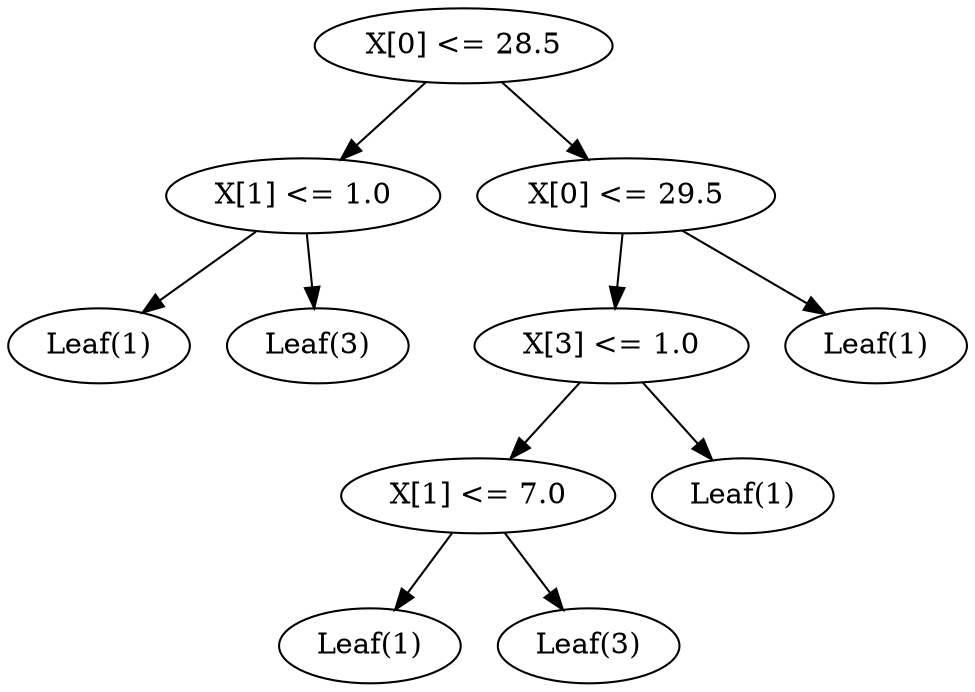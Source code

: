 digraph {
0 [label="X[0] <= 28.5"];
1 [label="X[1] <= 1.0"];
2 [label="Leaf(1)"];
1 -> 2;
3 [label="Leaf(3)"];
1 -> 3;
0 -> 1;
4 [label="X[0] <= 29.5"];
5 [label="X[3] <= 1.0"];
6 [label="X[1] <= 7.0"];
7 [label="Leaf(1)"];
6 -> 7;
8 [label="Leaf(3)"];
6 -> 8;
5 -> 6;
9 [label="Leaf(1)"];
5 -> 9;
4 -> 5;
10 [label="Leaf(1)"];
4 -> 10;
0 -> 4;

}